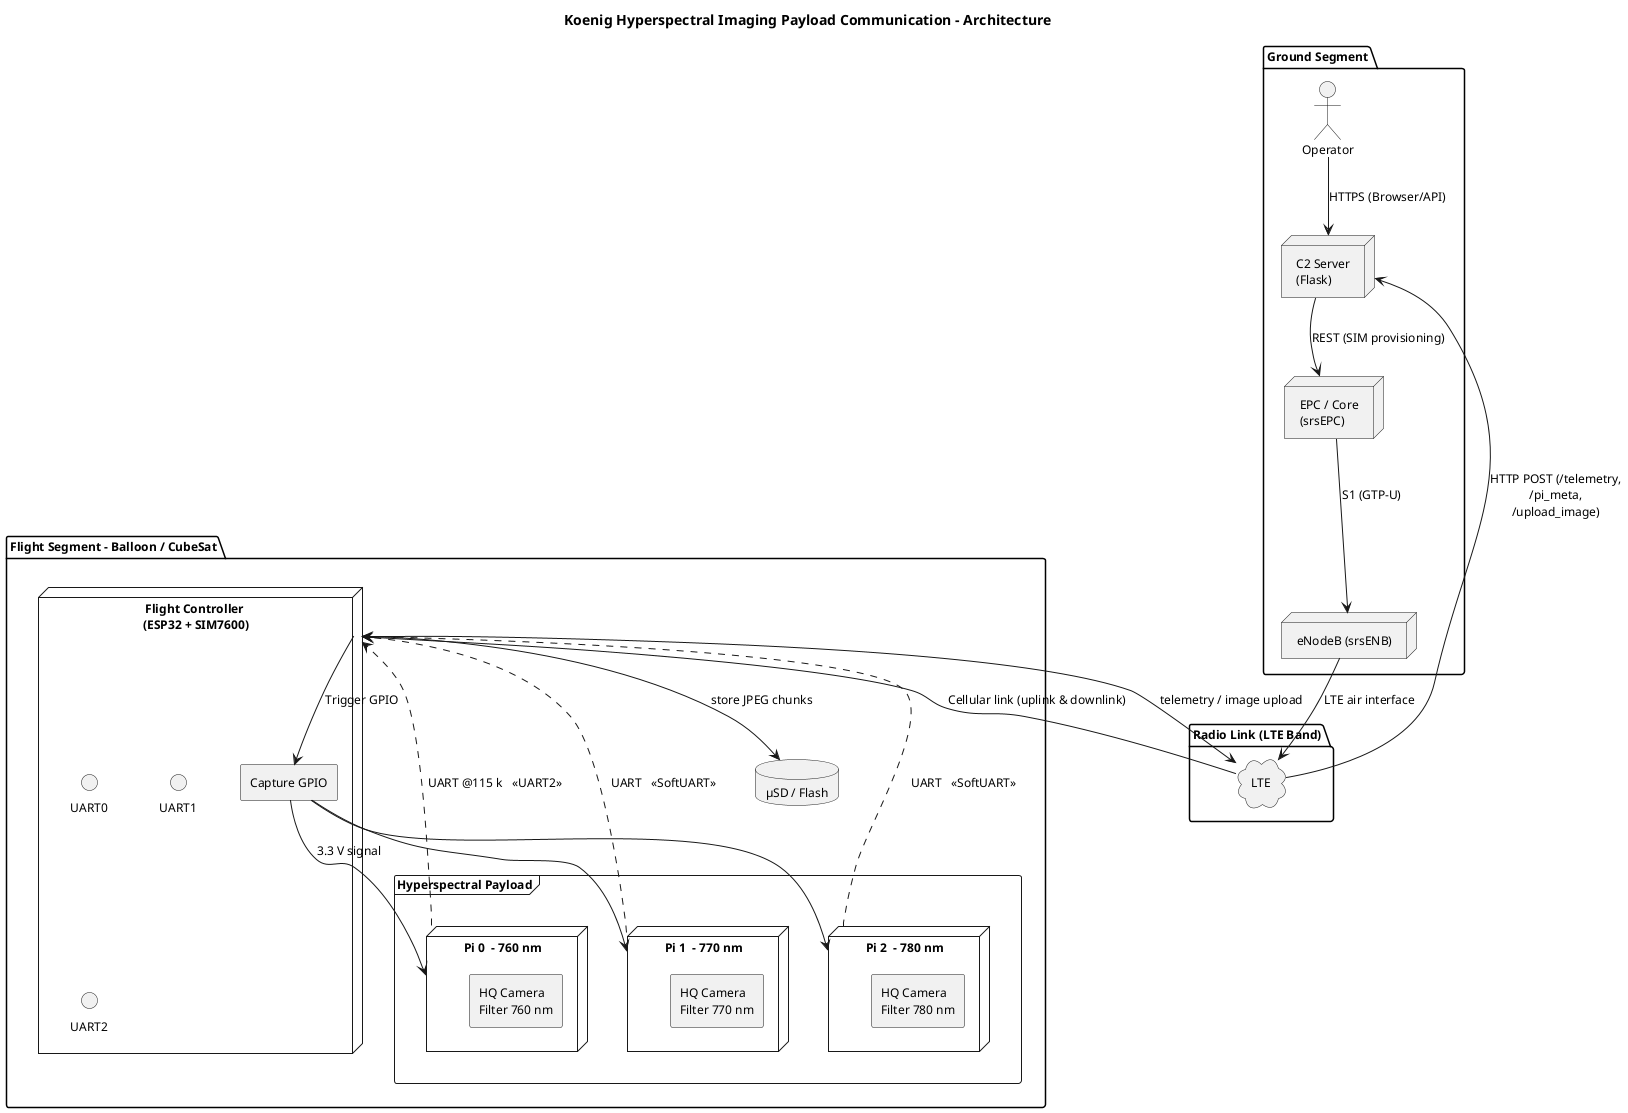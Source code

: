 @startuml
title Koenig Hyperspectral Imaging Payload Communication - Architecture
!define AWSPUML https://raw.githubusercontent.com/awslabs/aws-icons-for-plantuml/v14.0/LATEST/AWSPUML
skinparam componentStyle rectangle
skinparam wrapWidth 200
skinparam defaultFontSize 12

' High-level groups
package "Ground Segment" {
  actor Operator as OP
  node "C2 Server \n(Flask)" as C2
  node "EPC / Core \n(srsEPC)" as EPC
  node "eNodeB (srsENB)" as ENB
}

package "Radio Link (LTE Band)" {
  cloud LTE
}

package "Flight Segment – Balloon / CubeSat" {
  node "Flight Controller \n(ESP32 + SIM7600)" as FC {
    component "Capture GPIO" as CAP
    interface UART0
    interface UART1
    interface UART2
  }

  frame "Hyperspectral Payload" {
    node "Pi 0  – 760 nm" as PI760 {
      component "HQ Camera\nFilter 760 nm" as CAM760
    }
    node "Pi 1  – 770 nm" as PI770 {
      component "HQ Camera\nFilter 770 nm" as CAM770
    }
    node "Pi 2  – 780 nm" as PI780 {
      component "HQ Camera\nFilter 780 nm" as CAM780
    }
  }

  database "µSD / Flash" as SD
}

' Connections
OP --> C2 : HTTPS (Browser/API)
C2 --> EPC : REST (SIM provisioning)
EPC --> ENB : S1 (GTP-U)
ENB --> LTE : LTE air interface
LTE --> FC : Cellular link (uplink & downlink)

FC --> CAP : Trigger GPIO
CAP --> PI760 : 3.3 V signal
CAP --> PI770
CAP --> PI780

PI760 ..> FC : UART @115 k   <<UART2>>
PI770 ..> FC : UART   <<SoftUART>>
PI780 ..> FC : UART   <<SoftUART>>

FC --> SD : store JPEG chunks

' ground returns
FC --> LTE : telemetry / image upload
LTE --> C2 : HTTP POST (/telemetry,\n/pi_meta,\n/upload_image)

@enduml
